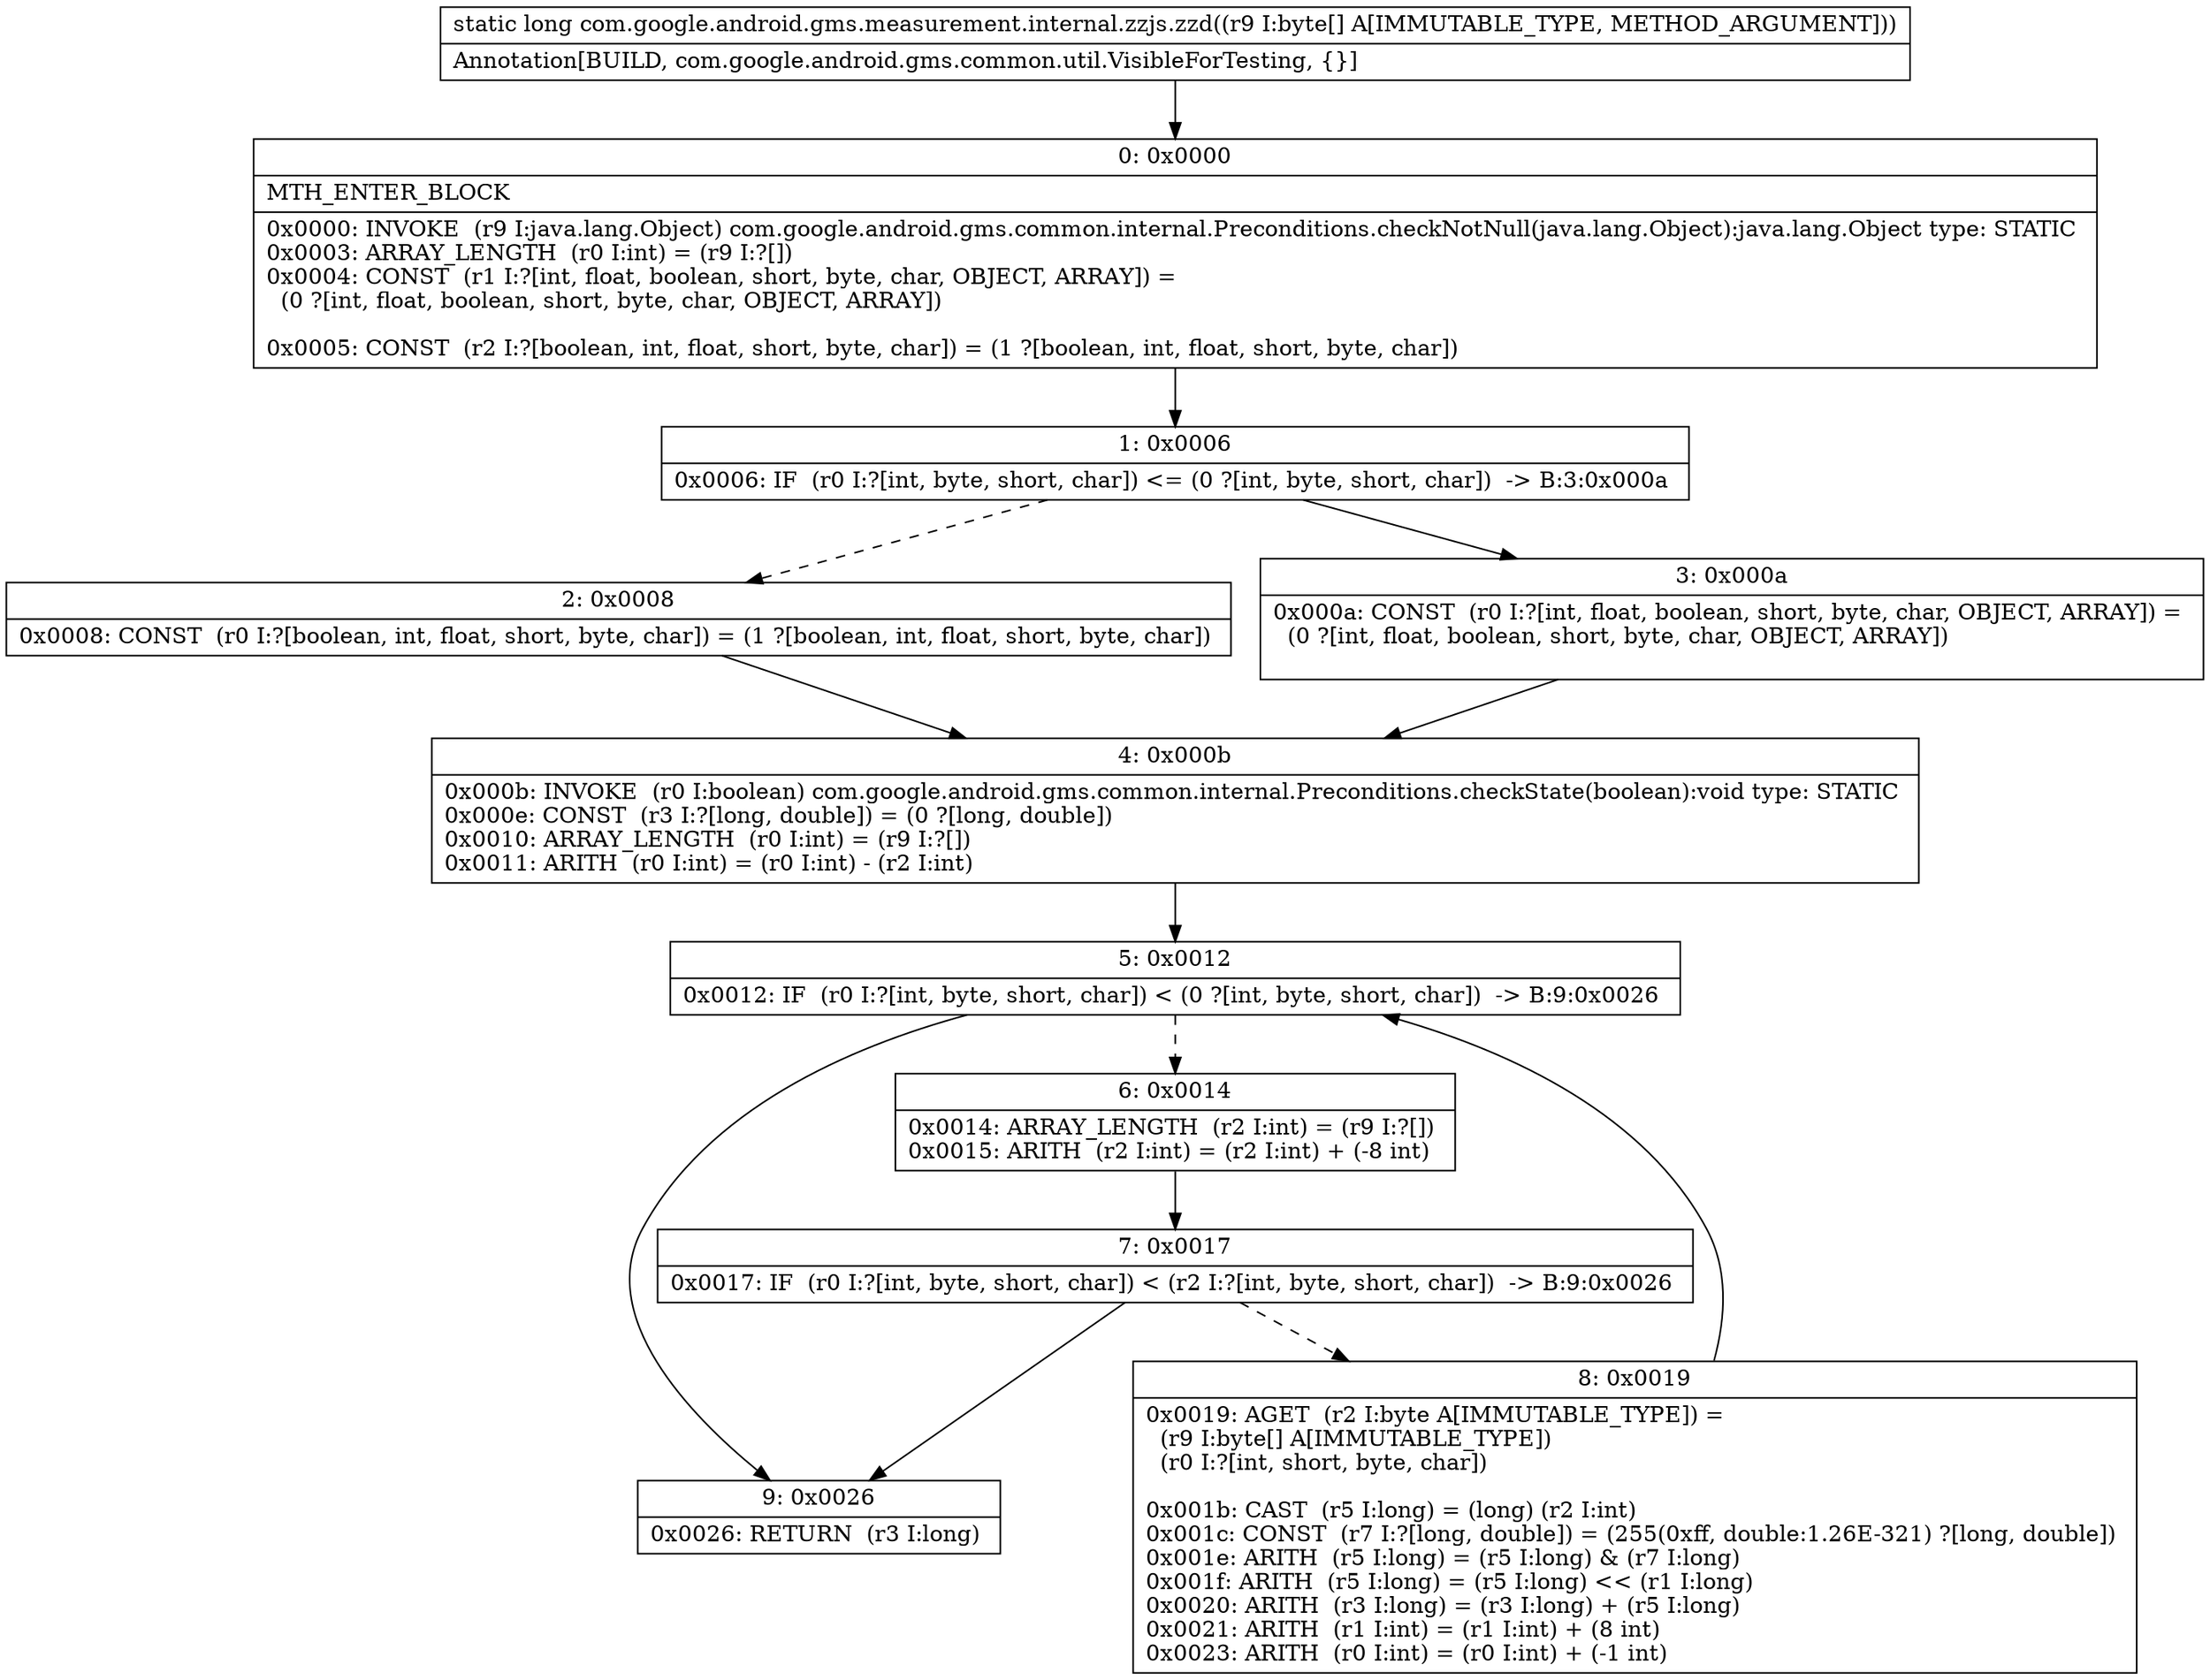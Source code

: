 digraph "CFG forcom.google.android.gms.measurement.internal.zzjs.zzd([B)J" {
Node_0 [shape=record,label="{0\:\ 0x0000|MTH_ENTER_BLOCK\l|0x0000: INVOKE  (r9 I:java.lang.Object) com.google.android.gms.common.internal.Preconditions.checkNotNull(java.lang.Object):java.lang.Object type: STATIC \l0x0003: ARRAY_LENGTH  (r0 I:int) = (r9 I:?[]) \l0x0004: CONST  (r1 I:?[int, float, boolean, short, byte, char, OBJECT, ARRAY]) = \l  (0 ?[int, float, boolean, short, byte, char, OBJECT, ARRAY])\l \l0x0005: CONST  (r2 I:?[boolean, int, float, short, byte, char]) = (1 ?[boolean, int, float, short, byte, char]) \l}"];
Node_1 [shape=record,label="{1\:\ 0x0006|0x0006: IF  (r0 I:?[int, byte, short, char]) \<= (0 ?[int, byte, short, char])  \-\> B:3:0x000a \l}"];
Node_2 [shape=record,label="{2\:\ 0x0008|0x0008: CONST  (r0 I:?[boolean, int, float, short, byte, char]) = (1 ?[boolean, int, float, short, byte, char]) \l}"];
Node_3 [shape=record,label="{3\:\ 0x000a|0x000a: CONST  (r0 I:?[int, float, boolean, short, byte, char, OBJECT, ARRAY]) = \l  (0 ?[int, float, boolean, short, byte, char, OBJECT, ARRAY])\l \l}"];
Node_4 [shape=record,label="{4\:\ 0x000b|0x000b: INVOKE  (r0 I:boolean) com.google.android.gms.common.internal.Preconditions.checkState(boolean):void type: STATIC \l0x000e: CONST  (r3 I:?[long, double]) = (0 ?[long, double]) \l0x0010: ARRAY_LENGTH  (r0 I:int) = (r9 I:?[]) \l0x0011: ARITH  (r0 I:int) = (r0 I:int) \- (r2 I:int) \l}"];
Node_5 [shape=record,label="{5\:\ 0x0012|0x0012: IF  (r0 I:?[int, byte, short, char]) \< (0 ?[int, byte, short, char])  \-\> B:9:0x0026 \l}"];
Node_6 [shape=record,label="{6\:\ 0x0014|0x0014: ARRAY_LENGTH  (r2 I:int) = (r9 I:?[]) \l0x0015: ARITH  (r2 I:int) = (r2 I:int) + (\-8 int) \l}"];
Node_7 [shape=record,label="{7\:\ 0x0017|0x0017: IF  (r0 I:?[int, byte, short, char]) \< (r2 I:?[int, byte, short, char])  \-\> B:9:0x0026 \l}"];
Node_8 [shape=record,label="{8\:\ 0x0019|0x0019: AGET  (r2 I:byte A[IMMUTABLE_TYPE]) = \l  (r9 I:byte[] A[IMMUTABLE_TYPE])\l  (r0 I:?[int, short, byte, char])\l \l0x001b: CAST  (r5 I:long) = (long) (r2 I:int) \l0x001c: CONST  (r7 I:?[long, double]) = (255(0xff, double:1.26E\-321) ?[long, double]) \l0x001e: ARITH  (r5 I:long) = (r5 I:long) & (r7 I:long) \l0x001f: ARITH  (r5 I:long) = (r5 I:long) \<\< (r1 I:long) \l0x0020: ARITH  (r3 I:long) = (r3 I:long) + (r5 I:long) \l0x0021: ARITH  (r1 I:int) = (r1 I:int) + (8 int) \l0x0023: ARITH  (r0 I:int) = (r0 I:int) + (\-1 int) \l}"];
Node_9 [shape=record,label="{9\:\ 0x0026|0x0026: RETURN  (r3 I:long) \l}"];
MethodNode[shape=record,label="{static long com.google.android.gms.measurement.internal.zzjs.zzd((r9 I:byte[] A[IMMUTABLE_TYPE, METHOD_ARGUMENT]))  | Annotation[BUILD, com.google.android.gms.common.util.VisibleForTesting, \{\}]\l}"];
MethodNode -> Node_0;
Node_0 -> Node_1;
Node_1 -> Node_2[style=dashed];
Node_1 -> Node_3;
Node_2 -> Node_4;
Node_3 -> Node_4;
Node_4 -> Node_5;
Node_5 -> Node_6[style=dashed];
Node_5 -> Node_9;
Node_6 -> Node_7;
Node_7 -> Node_8[style=dashed];
Node_7 -> Node_9;
Node_8 -> Node_5;
}

